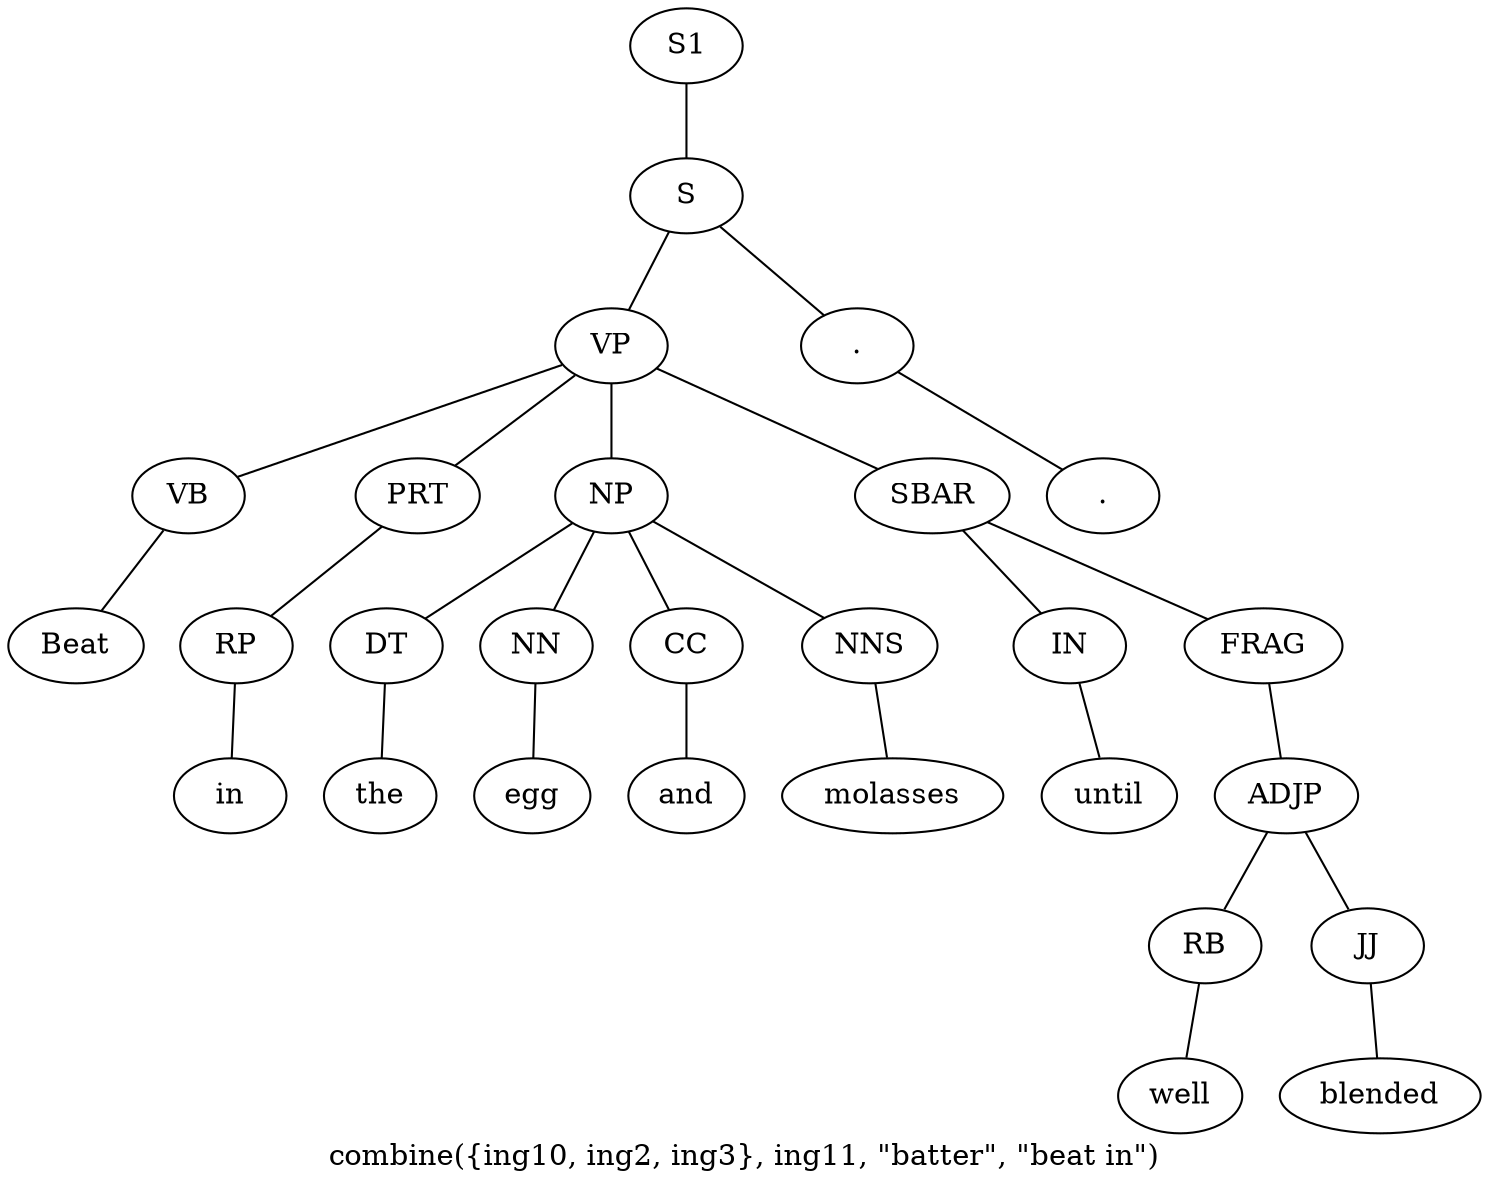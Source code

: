 graph SyntaxGraph {
	label = "combine({ing10, ing2, ing3}, ing11, \"batter\", \"beat in\")";
	Node0 [label="S1"];
	Node1 [label="S"];
	Node2 [label="VP"];
	Node3 [label="VB"];
	Node4 [label="Beat"];
	Node5 [label="PRT"];
	Node6 [label="RP"];
	Node7 [label="in"];
	Node8 [label="NP"];
	Node9 [label="DT"];
	Node10 [label="the"];
	Node11 [label="NN"];
	Node12 [label="egg"];
	Node13 [label="CC"];
	Node14 [label="and"];
	Node15 [label="NNS"];
	Node16 [label="molasses"];
	Node17 [label="SBAR"];
	Node18 [label="IN"];
	Node19 [label="until"];
	Node20 [label="FRAG"];
	Node21 [label="ADJP"];
	Node22 [label="RB"];
	Node23 [label="well"];
	Node24 [label="JJ"];
	Node25 [label="blended"];
	Node26 [label="."];
	Node27 [label="."];

	Node0 -- Node1;
	Node1 -- Node2;
	Node1 -- Node26;
	Node2 -- Node3;
	Node2 -- Node5;
	Node2 -- Node8;
	Node2 -- Node17;
	Node3 -- Node4;
	Node5 -- Node6;
	Node6 -- Node7;
	Node8 -- Node9;
	Node8 -- Node11;
	Node8 -- Node13;
	Node8 -- Node15;
	Node9 -- Node10;
	Node11 -- Node12;
	Node13 -- Node14;
	Node15 -- Node16;
	Node17 -- Node18;
	Node17 -- Node20;
	Node18 -- Node19;
	Node20 -- Node21;
	Node21 -- Node22;
	Node21 -- Node24;
	Node22 -- Node23;
	Node24 -- Node25;
	Node26 -- Node27;
}